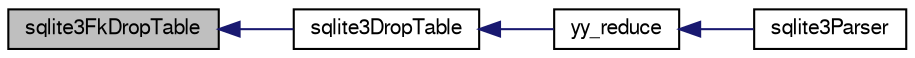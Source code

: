 digraph "sqlite3FkDropTable"
{
  edge [fontname="FreeSans",fontsize="10",labelfontname="FreeSans",labelfontsize="10"];
  node [fontname="FreeSans",fontsize="10",shape=record];
  rankdir="LR";
  Node549014 [label="sqlite3FkDropTable",height=0.2,width=0.4,color="black", fillcolor="grey75", style="filled", fontcolor="black"];
  Node549014 -> Node549015 [dir="back",color="midnightblue",fontsize="10",style="solid",fontname="FreeSans"];
  Node549015 [label="sqlite3DropTable",height=0.2,width=0.4,color="black", fillcolor="white", style="filled",URL="$sqlite3_8c.html#a5534f77364b5568783c0e50db3c9defb"];
  Node549015 -> Node549016 [dir="back",color="midnightblue",fontsize="10",style="solid",fontname="FreeSans"];
  Node549016 [label="yy_reduce",height=0.2,width=0.4,color="black", fillcolor="white", style="filled",URL="$sqlite3_8c.html#a7c419a9b25711c666a9a2449ef377f14"];
  Node549016 -> Node549017 [dir="back",color="midnightblue",fontsize="10",style="solid",fontname="FreeSans"];
  Node549017 [label="sqlite3Parser",height=0.2,width=0.4,color="black", fillcolor="white", style="filled",URL="$sqlite3_8c.html#a0327d71a5fabe0b6a343d78a2602e72a"];
}

